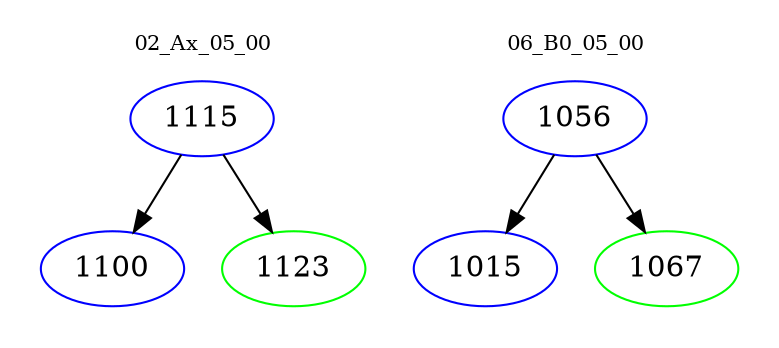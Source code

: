 digraph{
subgraph cluster_0 {
color = white
label = "02_Ax_05_00";
fontsize=10;
T0_1115 [label="1115", color="blue"]
T0_1115 -> T0_1100 [color="black"]
T0_1100 [label="1100", color="blue"]
T0_1115 -> T0_1123 [color="black"]
T0_1123 [label="1123", color="green"]
}
subgraph cluster_1 {
color = white
label = "06_B0_05_00";
fontsize=10;
T1_1056 [label="1056", color="blue"]
T1_1056 -> T1_1015 [color="black"]
T1_1015 [label="1015", color="blue"]
T1_1056 -> T1_1067 [color="black"]
T1_1067 [label="1067", color="green"]
}
}
